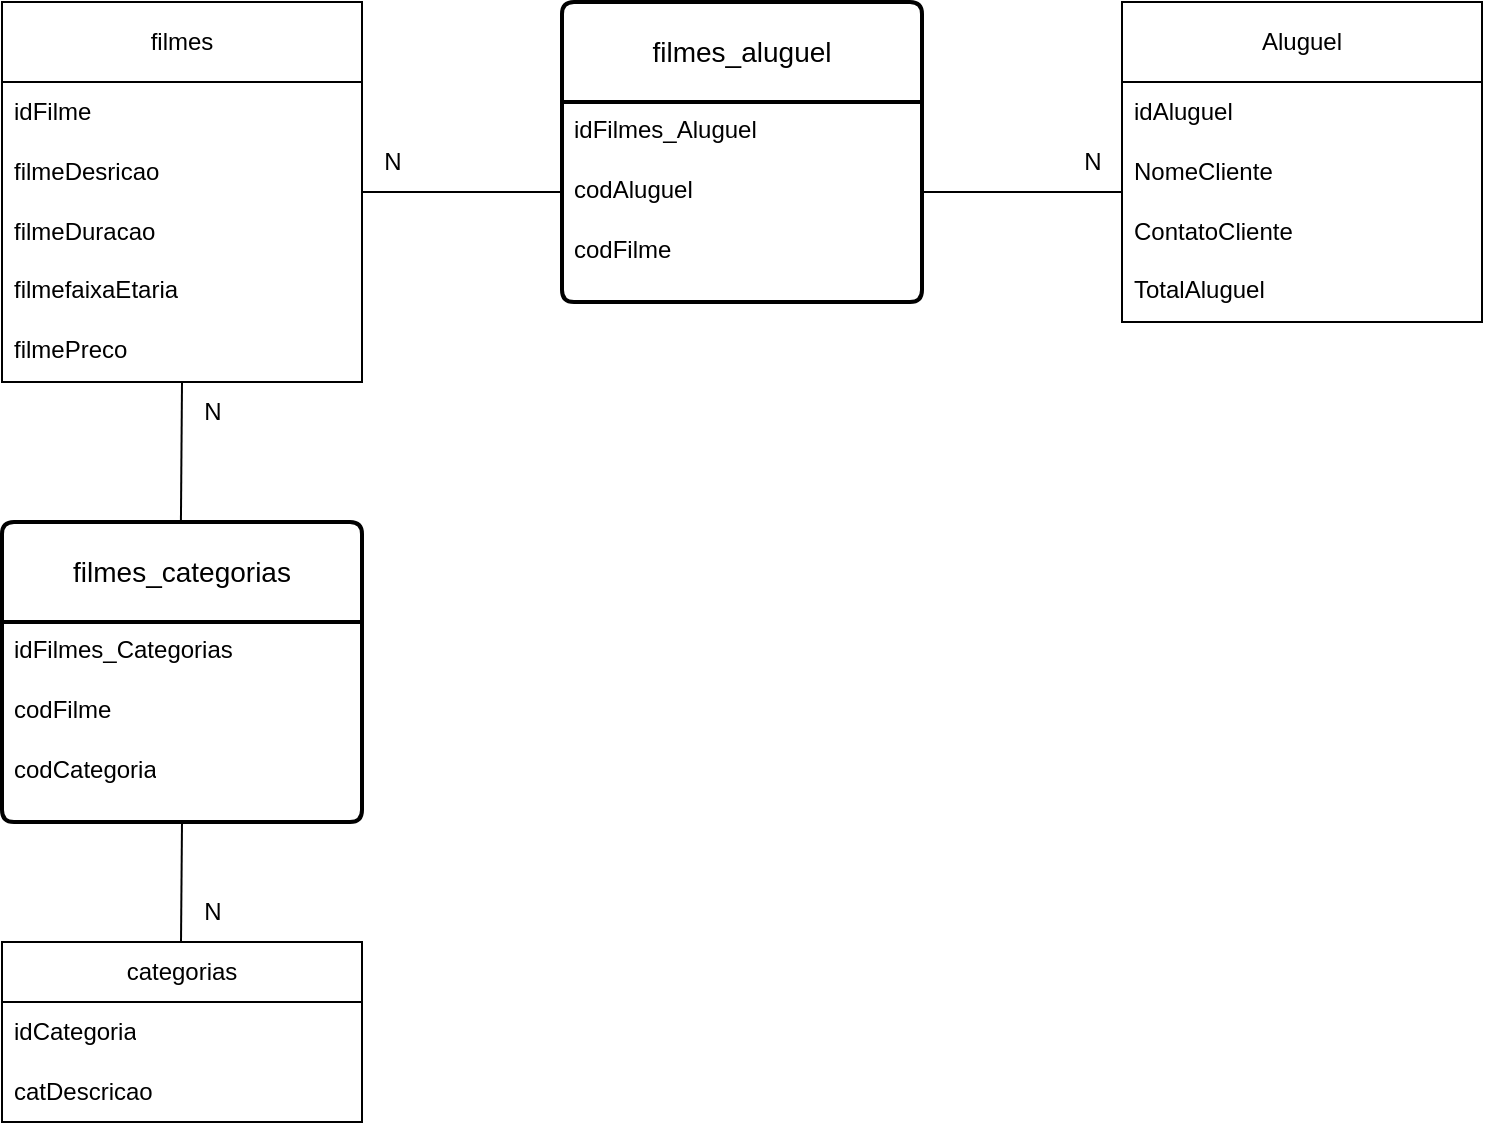 <mxfile version="21.3.2" type="device">
  <diagram id="R2lEEEUBdFMjLlhIrx00" name="Page-1">
    <mxGraphModel dx="1114" dy="616" grid="1" gridSize="10" guides="1" tooltips="1" connect="1" arrows="1" fold="1" page="1" pageScale="1" pageWidth="850" pageHeight="1100" math="0" shadow="0" extFonts="Permanent Marker^https://fonts.googleapis.com/css?family=Permanent+Marker">
      <root>
        <mxCell id="0" />
        <mxCell id="1" parent="0" />
        <mxCell id="TSPVBeq9q4gvmxvMUV7T-42" value="categorias" style="swimlane;fontStyle=0;childLayout=stackLayout;horizontal=1;startSize=30;horizontalStack=0;resizeParent=1;resizeParentMax=0;resizeLast=0;collapsible=1;marginBottom=0;whiteSpace=wrap;html=1;" vertex="1" parent="1">
          <mxGeometry x="30" y="490" width="180" height="90" as="geometry" />
        </mxCell>
        <mxCell id="TSPVBeq9q4gvmxvMUV7T-43" value="idCategoria" style="text;strokeColor=none;fillColor=none;align=left;verticalAlign=middle;spacingLeft=4;spacingRight=4;overflow=hidden;points=[[0,0.5],[1,0.5]];portConstraint=eastwest;rotatable=0;whiteSpace=wrap;html=1;" vertex="1" parent="TSPVBeq9q4gvmxvMUV7T-42">
          <mxGeometry y="30" width="180" height="30" as="geometry" />
        </mxCell>
        <mxCell id="TSPVBeq9q4gvmxvMUV7T-44" value="catDescricao" style="text;strokeColor=none;fillColor=none;align=left;verticalAlign=middle;spacingLeft=4;spacingRight=4;overflow=hidden;points=[[0,0.5],[1,0.5]];portConstraint=eastwest;rotatable=0;whiteSpace=wrap;html=1;" vertex="1" parent="TSPVBeq9q4gvmxvMUV7T-42">
          <mxGeometry y="60" width="180" height="30" as="geometry" />
        </mxCell>
        <mxCell id="TSPVBeq9q4gvmxvMUV7T-46" value="N" style="text;html=1;align=center;verticalAlign=middle;resizable=0;points=[];autosize=1;strokeColor=none;fillColor=none;" vertex="1" parent="1">
          <mxGeometry x="120" y="210" width="30" height="30" as="geometry" />
        </mxCell>
        <mxCell id="TSPVBeq9q4gvmxvMUV7T-49" value="N" style="text;html=1;align=center;verticalAlign=middle;resizable=0;points=[];autosize=1;strokeColor=none;fillColor=none;" vertex="1" parent="1">
          <mxGeometry x="120" y="460" width="30" height="30" as="geometry" />
        </mxCell>
        <mxCell id="TSPVBeq9q4gvmxvMUV7T-61" value="filmes_categorias" style="swimlane;childLayout=stackLayout;horizontal=1;startSize=50;horizontalStack=0;rounded=1;fontSize=14;fontStyle=0;strokeWidth=2;resizeParent=0;resizeLast=1;shadow=0;dashed=0;align=center;arcSize=4;whiteSpace=wrap;html=1;" vertex="1" parent="1">
          <mxGeometry x="30" y="280" width="180" height="150" as="geometry" />
        </mxCell>
        <mxCell id="TSPVBeq9q4gvmxvMUV7T-86" value="idFilmes_Categorias" style="text;strokeColor=none;fillColor=none;spacingLeft=4;spacingRight=4;overflow=hidden;rotatable=0;points=[[0,0.5],[1,0.5]];portConstraint=eastwest;fontSize=12;whiteSpace=wrap;html=1;" vertex="1" parent="TSPVBeq9q4gvmxvMUV7T-61">
          <mxGeometry y="50" width="180" height="30" as="geometry" />
        </mxCell>
        <mxCell id="TSPVBeq9q4gvmxvMUV7T-88" value="codFilme" style="text;strokeColor=none;fillColor=none;spacingLeft=4;spacingRight=4;overflow=hidden;rotatable=0;points=[[0,0.5],[1,0.5]];portConstraint=eastwest;fontSize=12;whiteSpace=wrap;html=1;" vertex="1" parent="TSPVBeq9q4gvmxvMUV7T-61">
          <mxGeometry y="80" width="180" height="30" as="geometry" />
        </mxCell>
        <mxCell id="TSPVBeq9q4gvmxvMUV7T-87" value="codCategoria" style="text;strokeColor=none;fillColor=none;spacingLeft=4;spacingRight=4;overflow=hidden;rotatable=0;points=[[0,0.5],[1,0.5]];portConstraint=eastwest;fontSize=12;whiteSpace=wrap;html=1;" vertex="1" parent="TSPVBeq9q4gvmxvMUV7T-61">
          <mxGeometry y="110" width="180" height="40" as="geometry" />
        </mxCell>
        <mxCell id="TSPVBeq9q4gvmxvMUV7T-68" value="" style="line;strokeWidth=1;rotatable=0;dashed=0;labelPosition=right;align=left;verticalAlign=middle;spacingTop=0;spacingLeft=6;points=[];portConstraint=eastwest;" vertex="1" parent="1">
          <mxGeometry x="210" y="110" width="100" height="10" as="geometry" />
        </mxCell>
        <mxCell id="TSPVBeq9q4gvmxvMUV7T-70" value="N" style="text;html=1;align=center;verticalAlign=middle;resizable=0;points=[];autosize=1;strokeColor=none;fillColor=none;" vertex="1" parent="1">
          <mxGeometry x="210" y="85" width="30" height="30" as="geometry" />
        </mxCell>
        <mxCell id="TSPVBeq9q4gvmxvMUV7T-71" value="N" style="text;html=1;align=center;verticalAlign=middle;resizable=0;points=[];autosize=1;strokeColor=none;fillColor=none;" vertex="1" parent="1">
          <mxGeometry x="560" y="85" width="30" height="30" as="geometry" />
        </mxCell>
        <mxCell id="TSPVBeq9q4gvmxvMUV7T-75" value="filmes" style="swimlane;fontStyle=0;childLayout=stackLayout;horizontal=1;startSize=40;horizontalStack=0;resizeParent=1;resizeParentMax=0;resizeLast=0;collapsible=1;marginBottom=0;whiteSpace=wrap;html=1;direction=east;" vertex="1" parent="1">
          <mxGeometry x="30" y="20" width="180" height="190" as="geometry">
            <mxRectangle x="290" y="210" width="70" height="30" as="alternateBounds" />
          </mxGeometry>
        </mxCell>
        <mxCell id="TSPVBeq9q4gvmxvMUV7T-76" value="idFilme" style="text;strokeColor=none;fillColor=none;align=left;verticalAlign=middle;spacingLeft=4;spacingRight=4;overflow=hidden;points=[[0,0.5],[1,0.5]];portConstraint=eastwest;rotatable=0;whiteSpace=wrap;html=1;" vertex="1" parent="TSPVBeq9q4gvmxvMUV7T-75">
          <mxGeometry y="40" width="180" height="30" as="geometry" />
        </mxCell>
        <mxCell id="TSPVBeq9q4gvmxvMUV7T-77" value="filmeDesricao" style="text;strokeColor=none;fillColor=none;align=left;verticalAlign=middle;spacingLeft=4;spacingRight=4;overflow=hidden;points=[[0,0.5],[1,0.5]];portConstraint=eastwest;rotatable=0;whiteSpace=wrap;html=1;" vertex="1" parent="TSPVBeq9q4gvmxvMUV7T-75">
          <mxGeometry y="70" width="180" height="30" as="geometry" />
        </mxCell>
        <mxCell id="TSPVBeq9q4gvmxvMUV7T-78" value="filmeDuracao" style="text;strokeColor=none;fillColor=none;align=left;verticalAlign=middle;spacingLeft=4;spacingRight=4;overflow=hidden;points=[[0,0.5],[1,0.5]];portConstraint=eastwest;rotatable=0;whiteSpace=wrap;html=1;" vertex="1" parent="TSPVBeq9q4gvmxvMUV7T-75">
          <mxGeometry y="100" width="180" height="30" as="geometry" />
        </mxCell>
        <mxCell id="TSPVBeq9q4gvmxvMUV7T-89" value="filmefaixaEtaria" style="text;strokeColor=none;fillColor=none;spacingLeft=4;spacingRight=4;overflow=hidden;rotatable=0;points=[[0,0.5],[1,0.5]];portConstraint=eastwest;fontSize=12;whiteSpace=wrap;html=1;" vertex="1" parent="TSPVBeq9q4gvmxvMUV7T-75">
          <mxGeometry y="130" width="180" height="30" as="geometry" />
        </mxCell>
        <mxCell id="TSPVBeq9q4gvmxvMUV7T-104" value="filmePreco&lt;br&gt;" style="text;strokeColor=none;fillColor=none;spacingLeft=4;spacingRight=4;overflow=hidden;rotatable=0;points=[[0,0.5],[1,0.5]];portConstraint=eastwest;fontSize=12;whiteSpace=wrap;html=1;" vertex="1" parent="TSPVBeq9q4gvmxvMUV7T-75">
          <mxGeometry y="160" width="180" height="30" as="geometry" />
        </mxCell>
        <mxCell id="TSPVBeq9q4gvmxvMUV7T-90" value="" style="endArrow=none;html=1;rounded=0;exitX=0.497;exitY=0;exitDx=0;exitDy=0;exitPerimeter=0;" edge="1" parent="1" source="TSPVBeq9q4gvmxvMUV7T-61">
          <mxGeometry width="50" height="50" relative="1" as="geometry">
            <mxPoint x="119.5" y="230" as="sourcePoint" />
            <mxPoint x="120" y="210" as="targetPoint" />
          </mxGeometry>
        </mxCell>
        <mxCell id="TSPVBeq9q4gvmxvMUV7T-91" value="" style="endArrow=none;html=1;rounded=0;exitX=0.497;exitY=0;exitDx=0;exitDy=0;exitPerimeter=0;" edge="1" parent="1">
          <mxGeometry width="50" height="50" relative="1" as="geometry">
            <mxPoint x="119.5" y="490" as="sourcePoint" />
            <mxPoint x="120" y="430" as="targetPoint" />
          </mxGeometry>
        </mxCell>
        <mxCell id="TSPVBeq9q4gvmxvMUV7T-92" value="filmes_aluguel" style="swimlane;childLayout=stackLayout;horizontal=1;startSize=50;horizontalStack=0;rounded=1;fontSize=14;fontStyle=0;strokeWidth=2;resizeParent=0;resizeLast=1;shadow=0;dashed=0;align=center;arcSize=4;whiteSpace=wrap;html=1;" vertex="1" parent="1">
          <mxGeometry x="310" y="20" width="180" height="150" as="geometry" />
        </mxCell>
        <mxCell id="TSPVBeq9q4gvmxvMUV7T-93" value="idFilmes_Aluguel" style="text;strokeColor=none;fillColor=none;spacingLeft=4;spacingRight=4;overflow=hidden;rotatable=0;points=[[0,0.5],[1,0.5]];portConstraint=eastwest;fontSize=12;whiteSpace=wrap;html=1;" vertex="1" parent="TSPVBeq9q4gvmxvMUV7T-92">
          <mxGeometry y="50" width="180" height="30" as="geometry" />
        </mxCell>
        <mxCell id="TSPVBeq9q4gvmxvMUV7T-95" value="codAluguel" style="text;strokeColor=none;fillColor=none;spacingLeft=4;spacingRight=4;overflow=hidden;rotatable=0;points=[[0,0.5],[1,0.5]];portConstraint=eastwest;fontSize=12;whiteSpace=wrap;html=1;" vertex="1" parent="TSPVBeq9q4gvmxvMUV7T-92">
          <mxGeometry y="80" width="180" height="30" as="geometry" />
        </mxCell>
        <mxCell id="TSPVBeq9q4gvmxvMUV7T-94" value="codFilme" style="text;strokeColor=none;fillColor=none;spacingLeft=4;spacingRight=4;overflow=hidden;rotatable=0;points=[[0,0.5],[1,0.5]];portConstraint=eastwest;fontSize=12;whiteSpace=wrap;html=1;" vertex="1" parent="TSPVBeq9q4gvmxvMUV7T-92">
          <mxGeometry y="110" width="180" height="40" as="geometry" />
        </mxCell>
        <mxCell id="TSPVBeq9q4gvmxvMUV7T-98" value="Aluguel" style="swimlane;fontStyle=0;childLayout=stackLayout;horizontal=1;startSize=40;horizontalStack=0;resizeParent=1;resizeParentMax=0;resizeLast=0;collapsible=1;marginBottom=0;whiteSpace=wrap;html=1;direction=east;" vertex="1" parent="1">
          <mxGeometry x="590" y="20" width="180" height="160" as="geometry">
            <mxRectangle x="290" y="210" width="70" height="30" as="alternateBounds" />
          </mxGeometry>
        </mxCell>
        <mxCell id="TSPVBeq9q4gvmxvMUV7T-99" value="idAluguel&lt;br&gt;" style="text;strokeColor=none;fillColor=none;align=left;verticalAlign=middle;spacingLeft=4;spacingRight=4;overflow=hidden;points=[[0,0.5],[1,0.5]];portConstraint=eastwest;rotatable=0;whiteSpace=wrap;html=1;" vertex="1" parent="TSPVBeq9q4gvmxvMUV7T-98">
          <mxGeometry y="40" width="180" height="30" as="geometry" />
        </mxCell>
        <mxCell id="TSPVBeq9q4gvmxvMUV7T-100" value="NomeCliente" style="text;strokeColor=none;fillColor=none;align=left;verticalAlign=middle;spacingLeft=4;spacingRight=4;overflow=hidden;points=[[0,0.5],[1,0.5]];portConstraint=eastwest;rotatable=0;whiteSpace=wrap;html=1;" vertex="1" parent="TSPVBeq9q4gvmxvMUV7T-98">
          <mxGeometry y="70" width="180" height="30" as="geometry" />
        </mxCell>
        <mxCell id="TSPVBeq9q4gvmxvMUV7T-101" value="ContatoCliente&lt;br&gt;" style="text;strokeColor=none;fillColor=none;align=left;verticalAlign=middle;spacingLeft=4;spacingRight=4;overflow=hidden;points=[[0,0.5],[1,0.5]];portConstraint=eastwest;rotatable=0;whiteSpace=wrap;html=1;" vertex="1" parent="TSPVBeq9q4gvmxvMUV7T-98">
          <mxGeometry y="100" width="180" height="30" as="geometry" />
        </mxCell>
        <mxCell id="TSPVBeq9q4gvmxvMUV7T-102" value="TotalAluguel&lt;br&gt;" style="text;strokeColor=none;fillColor=none;spacingLeft=4;spacingRight=4;overflow=hidden;rotatable=0;points=[[0,0.5],[1,0.5]];portConstraint=eastwest;fontSize=12;whiteSpace=wrap;html=1;" vertex="1" parent="TSPVBeq9q4gvmxvMUV7T-98">
          <mxGeometry y="130" width="180" height="30" as="geometry" />
        </mxCell>
        <mxCell id="TSPVBeq9q4gvmxvMUV7T-105" value="" style="line;strokeWidth=1;rotatable=0;dashed=0;labelPosition=right;align=left;verticalAlign=middle;spacingTop=0;spacingLeft=6;points=[];portConstraint=eastwest;" vertex="1" parent="1">
          <mxGeometry x="490" y="110" width="100" height="10" as="geometry" />
        </mxCell>
      </root>
    </mxGraphModel>
  </diagram>
</mxfile>
